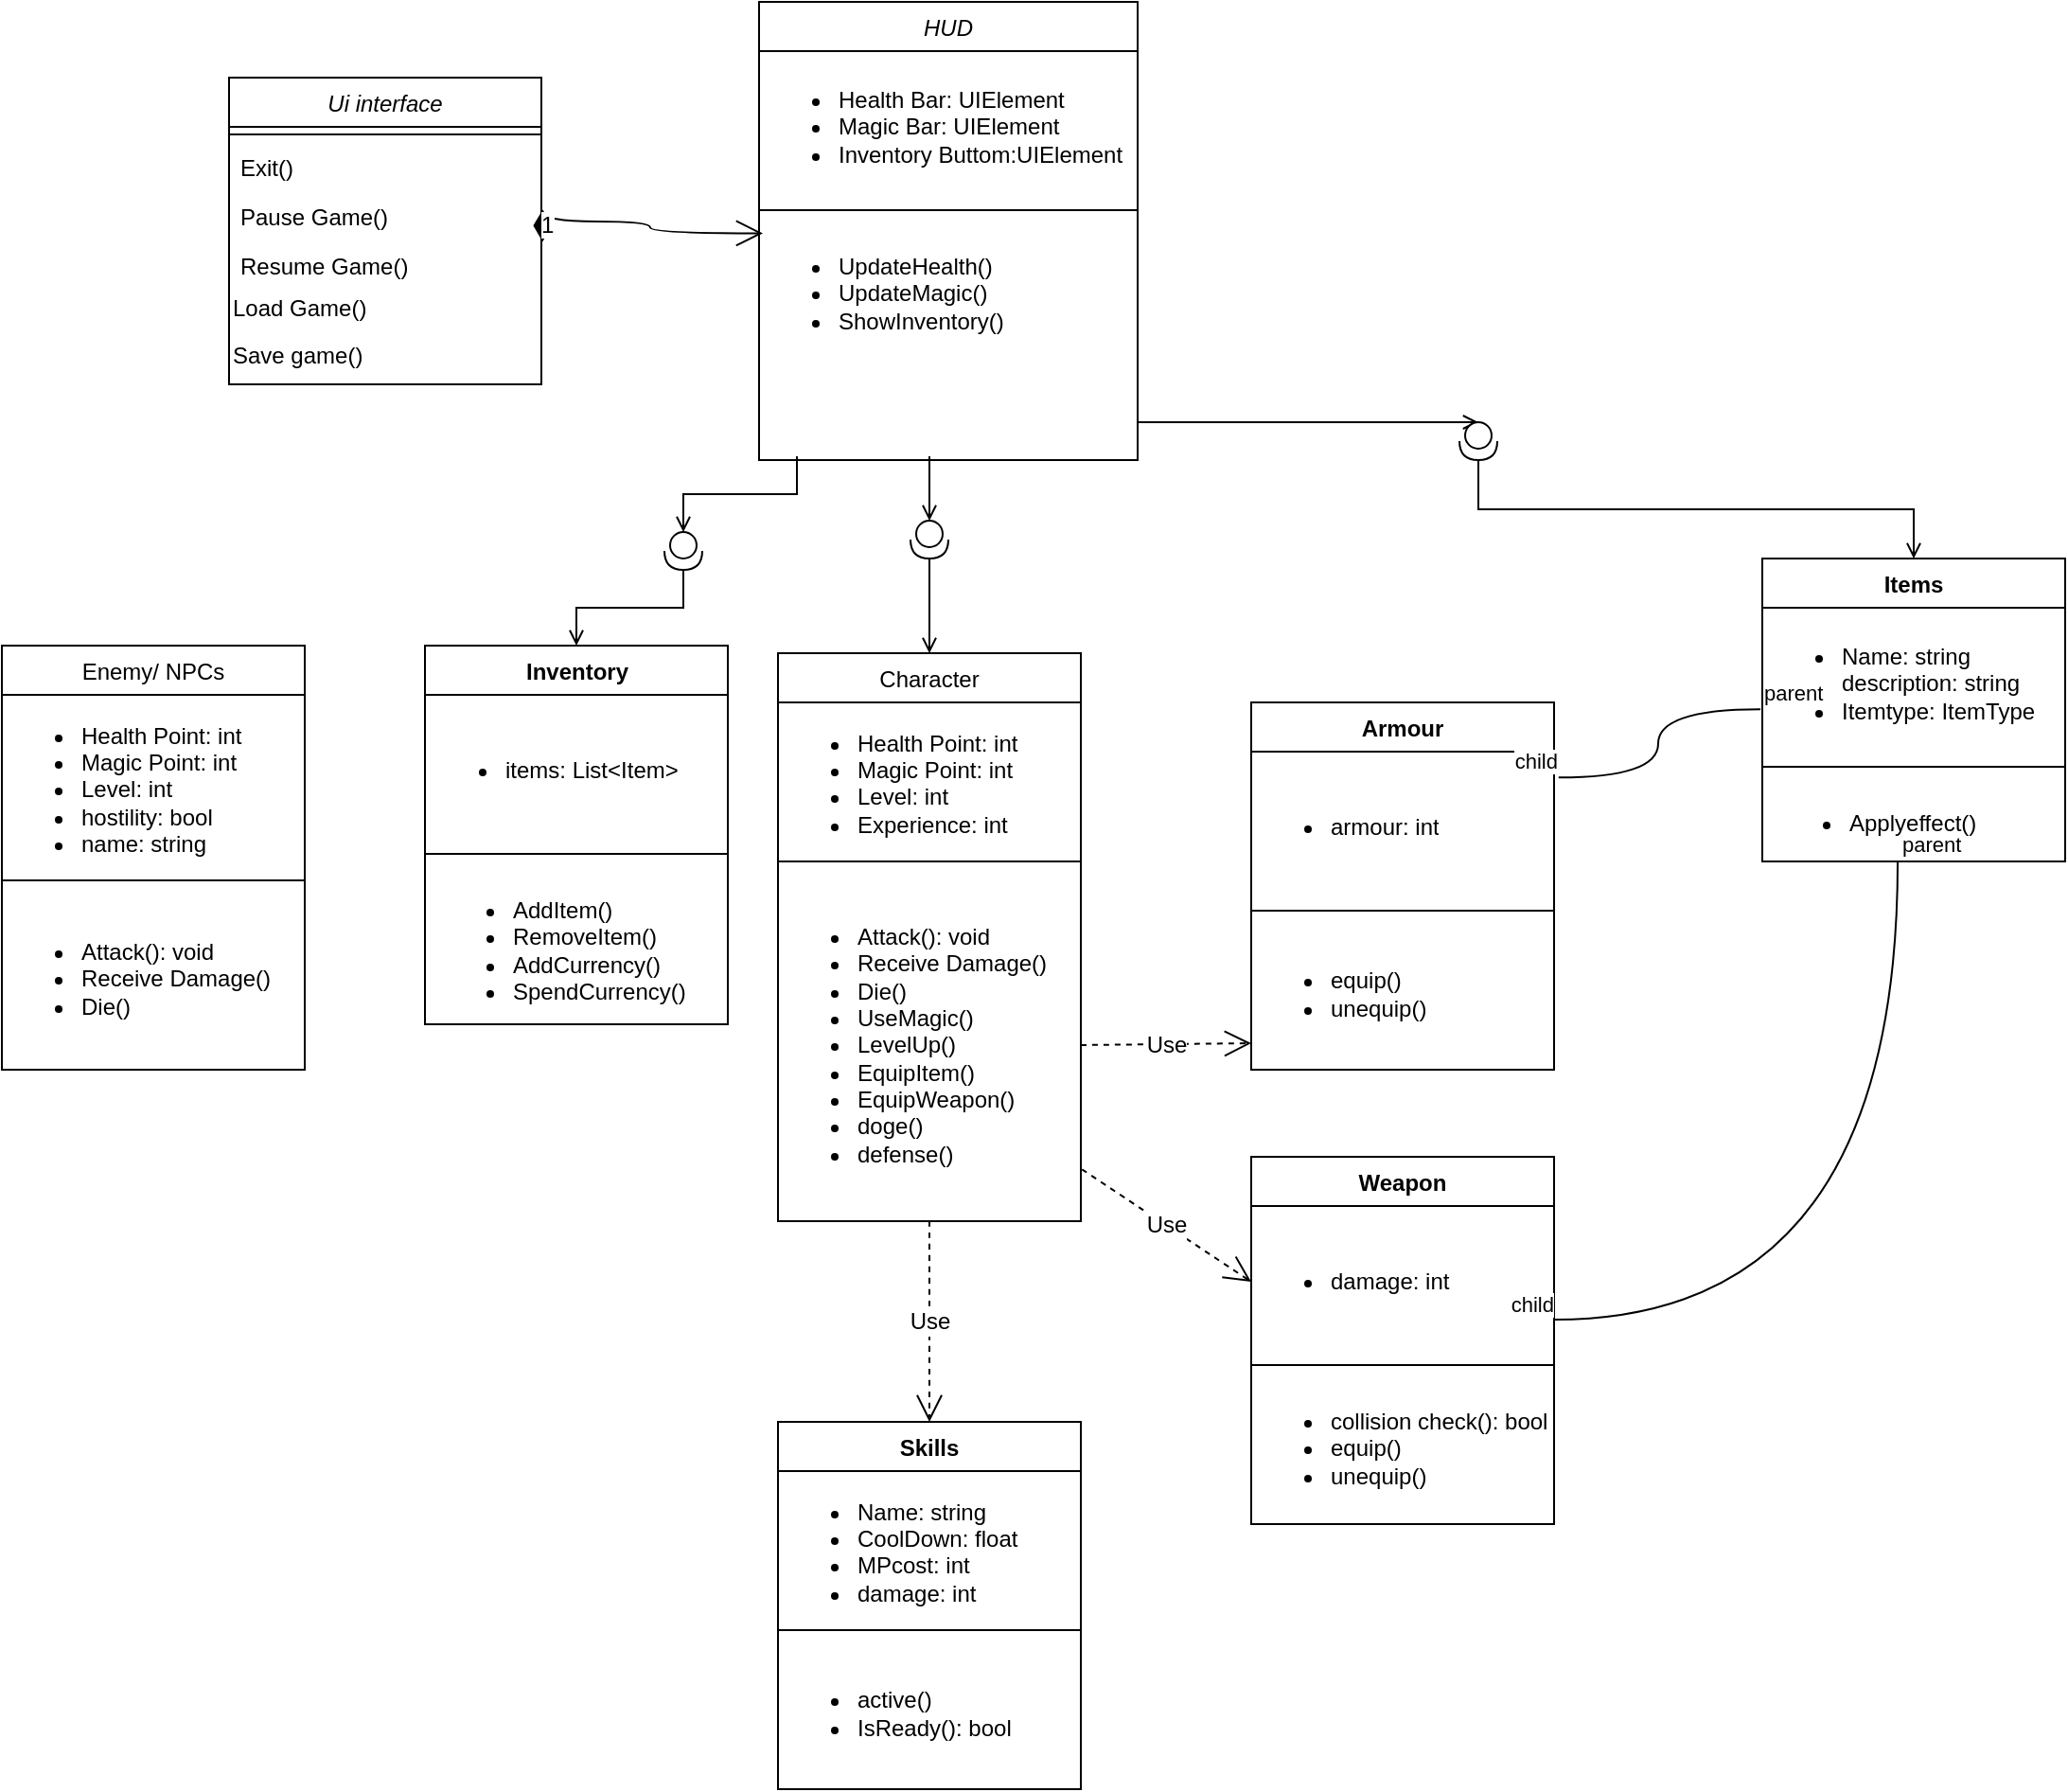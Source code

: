 <mxfile version="24.7.7">
  <diagram id="C5RBs43oDa-KdzZeNtuy" name="Page-1">
    <mxGraphModel dx="1952" dy="1292" grid="1" gridSize="10" guides="1" tooltips="1" connect="1" arrows="1" fold="1" page="1" pageScale="1" pageWidth="827" pageHeight="1169" math="0" shadow="0">
      <root>
        <mxCell id="WIyWlLk6GJQsqaUBKTNV-0" />
        <mxCell id="WIyWlLk6GJQsqaUBKTNV-1" parent="WIyWlLk6GJQsqaUBKTNV-0" />
        <mxCell id="zkfFHV4jXpPFQw0GAbJ--0" value="Ui interface" style="swimlane;fontStyle=2;align=center;verticalAlign=top;childLayout=stackLayout;horizontal=1;startSize=26;horizontalStack=0;resizeParent=1;resizeLast=0;collapsible=1;marginBottom=0;rounded=0;shadow=0;strokeWidth=1;" parent="WIyWlLk6GJQsqaUBKTNV-1" vertex="1">
          <mxGeometry x="230" y="110" width="165" height="162" as="geometry">
            <mxRectangle x="230" y="140" width="160" height="26" as="alternateBounds" />
          </mxGeometry>
        </mxCell>
        <mxCell id="zkfFHV4jXpPFQw0GAbJ--4" value="" style="line;html=1;strokeWidth=1;align=left;verticalAlign=middle;spacingTop=-1;spacingLeft=3;spacingRight=3;rotatable=0;labelPosition=right;points=[];portConstraint=eastwest;" parent="zkfFHV4jXpPFQw0GAbJ--0" vertex="1">
          <mxGeometry y="26" width="165" height="8" as="geometry" />
        </mxCell>
        <mxCell id="zkfFHV4jXpPFQw0GAbJ--5" value="Exit()" style="text;align=left;verticalAlign=top;spacingLeft=4;spacingRight=4;overflow=hidden;rotatable=0;points=[[0,0.5],[1,0.5]];portConstraint=eastwest;" parent="zkfFHV4jXpPFQw0GAbJ--0" vertex="1">
          <mxGeometry y="34" width="165" height="26" as="geometry" />
        </mxCell>
        <mxCell id="zkfFHV4jXpPFQw0GAbJ--2" value="Pause Game()" style="text;align=left;verticalAlign=top;spacingLeft=4;spacingRight=4;overflow=hidden;rotatable=0;points=[[0,0.5],[1,0.5]];portConstraint=eastwest;rounded=0;shadow=0;html=0;" parent="zkfFHV4jXpPFQw0GAbJ--0" vertex="1">
          <mxGeometry y="60" width="165" height="26" as="geometry" />
        </mxCell>
        <mxCell id="zkfFHV4jXpPFQw0GAbJ--3" value="Resume Game()" style="text;align=left;verticalAlign=top;spacingLeft=4;spacingRight=4;overflow=hidden;rotatable=0;points=[[0,0.5],[1,0.5]];portConstraint=eastwest;rounded=0;shadow=0;html=0;" parent="zkfFHV4jXpPFQw0GAbJ--0" vertex="1">
          <mxGeometry y="86" width="165" height="26" as="geometry" />
        </mxCell>
        <UserObject label="Load Game()" placeholders="1" name="Variable" id="SIWMxVeSozMk9zqkIAL3-12">
          <mxCell style="text;html=1;strokeColor=none;fillColor=none;align=left;verticalAlign=middle;whiteSpace=wrap;overflow=hidden;" parent="zkfFHV4jXpPFQw0GAbJ--0" vertex="1">
            <mxGeometry y="112" width="165" height="20" as="geometry" />
          </mxCell>
        </UserObject>
        <mxCell id="Y8HX50lOdKo4PexZbSxk-19" value="Save game()" style="text;html=1;align=left;verticalAlign=middle;resizable=0;points=[];autosize=1;strokeColor=none;fillColor=none;" parent="zkfFHV4jXpPFQw0GAbJ--0" vertex="1">
          <mxGeometry y="132" width="165" height="30" as="geometry" />
        </mxCell>
        <mxCell id="zkfFHV4jXpPFQw0GAbJ--17" value="Character" style="swimlane;fontStyle=0;align=center;verticalAlign=top;childLayout=stackLayout;horizontal=1;startSize=26;horizontalStack=0;resizeParent=1;resizeLast=0;collapsible=1;marginBottom=0;rounded=0;shadow=0;strokeWidth=1;" parent="WIyWlLk6GJQsqaUBKTNV-1" vertex="1">
          <mxGeometry x="520" y="414" width="160" height="300" as="geometry">
            <mxRectangle x="550" y="140" width="160" height="26" as="alternateBounds" />
          </mxGeometry>
        </mxCell>
        <mxCell id="SIWMxVeSozMk9zqkIAL3-1" value="&lt;ul&gt;&lt;li&gt;Health Point: int&lt;/li&gt;&lt;li&gt;Magic Point: int&lt;/li&gt;&lt;li&gt;Level: int&lt;/li&gt;&lt;li&gt;Experience: int&lt;/li&gt;&lt;/ul&gt;" style="text;strokeColor=none;fillColor=none;html=1;whiteSpace=wrap;verticalAlign=middle;overflow=hidden;" parent="zkfFHV4jXpPFQw0GAbJ--17" vertex="1">
          <mxGeometry y="26" width="160" height="80" as="geometry" />
        </mxCell>
        <mxCell id="zkfFHV4jXpPFQw0GAbJ--23" value="" style="line;html=1;strokeWidth=1;align=left;verticalAlign=middle;spacingTop=-1;spacingLeft=3;spacingRight=3;rotatable=0;labelPosition=right;points=[];portConstraint=eastwest;" parent="zkfFHV4jXpPFQw0GAbJ--17" vertex="1">
          <mxGeometry y="106" width="160" height="8" as="geometry" />
        </mxCell>
        <mxCell id="SIWMxVeSozMk9zqkIAL3-2" value="&lt;ul&gt;&lt;li&gt;Attack(): void&lt;/li&gt;&lt;li&gt;Receive Damage()&lt;/li&gt;&lt;li&gt;Die()&lt;/li&gt;&lt;li&gt;UseMagic()&lt;/li&gt;&lt;li&gt;LevelUp()&lt;/li&gt;&lt;li&gt;EquipItem()&lt;/li&gt;&lt;li&gt;EquipWeapon()&lt;/li&gt;&lt;li&gt;doge()&lt;/li&gt;&lt;li&gt;defense()&lt;/li&gt;&lt;/ul&gt;" style="text;strokeColor=none;fillColor=none;html=1;whiteSpace=wrap;verticalAlign=middle;overflow=hidden;" parent="zkfFHV4jXpPFQw0GAbJ--17" vertex="1">
          <mxGeometry y="114" width="160" height="186" as="geometry" />
        </mxCell>
        <mxCell id="zkfFHV4jXpPFQw0GAbJ--26" value="" style="endArrow=open;shadow=0;strokeWidth=1;rounded=0;curved=0;endFill=1;edgeStyle=elbowEdgeStyle;elbow=vertical;" parent="WIyWlLk6GJQsqaUBKTNV-1" source="Y8HX50lOdKo4PexZbSxk-18" target="zkfFHV4jXpPFQw0GAbJ--17" edge="1">
          <mxGeometry x="0.5" y="41" relative="1" as="geometry">
            <mxPoint x="600" y="310" as="sourcePoint" />
            <mxPoint x="540" y="192" as="targetPoint" />
            <mxPoint x="-40" y="32" as="offset" />
          </mxGeometry>
        </mxCell>
        <mxCell id="Y8HX50lOdKo4PexZbSxk-1" value="Enemy/ NPCs" style="swimlane;fontStyle=0;align=center;verticalAlign=top;childLayout=stackLayout;horizontal=1;startSize=26;horizontalStack=0;resizeParent=1;resizeLast=0;collapsible=1;marginBottom=0;rounded=0;shadow=0;strokeWidth=1;" parent="WIyWlLk6GJQsqaUBKTNV-1" vertex="1">
          <mxGeometry x="110" y="410" width="160" height="224" as="geometry">
            <mxRectangle x="550" y="140" width="160" height="26" as="alternateBounds" />
          </mxGeometry>
        </mxCell>
        <mxCell id="SIWMxVeSozMk9zqkIAL3-15" value="&lt;ul&gt;&lt;li&gt;Health Point: int&lt;/li&gt;&lt;li&gt;Magic Point: int&lt;/li&gt;&lt;li&gt;Level: int&lt;/li&gt;&lt;li&gt;hostility: bool&lt;/li&gt;&lt;li&gt;name: string&lt;/li&gt;&lt;/ul&gt;" style="text;strokeColor=none;fillColor=none;html=1;whiteSpace=wrap;verticalAlign=middle;overflow=hidden;" parent="Y8HX50lOdKo4PexZbSxk-1" vertex="1">
          <mxGeometry y="26" width="160" height="94" as="geometry" />
        </mxCell>
        <mxCell id="Y8HX50lOdKo4PexZbSxk-6" value="" style="line;html=1;strokeWidth=1;align=left;verticalAlign=middle;spacingTop=-1;spacingLeft=3;spacingRight=3;rotatable=0;labelPosition=right;points=[];portConstraint=eastwest;" parent="Y8HX50lOdKo4PexZbSxk-1" vertex="1">
          <mxGeometry y="120" width="160" height="8" as="geometry" />
        </mxCell>
        <mxCell id="SIWMxVeSozMk9zqkIAL3-17" value="&lt;ul&gt;&lt;li&gt;Attack(): void&lt;/li&gt;&lt;li&gt;Receive Damage()&lt;/li&gt;&lt;li&gt;Die()&lt;/li&gt;&lt;/ul&gt;" style="text;strokeColor=none;fillColor=none;html=1;whiteSpace=wrap;verticalAlign=middle;overflow=hidden;" parent="Y8HX50lOdKo4PexZbSxk-1" vertex="1">
          <mxGeometry y="128" width="160" height="96" as="geometry" />
        </mxCell>
        <mxCell id="Y8HX50lOdKo4PexZbSxk-23" value="Items" style="swimlane;fontStyle=1;align=center;verticalAlign=top;childLayout=stackLayout;horizontal=1;startSize=26;horizontalStack=0;resizeParent=1;resizeParentMax=0;resizeLast=0;collapsible=1;marginBottom=0;whiteSpace=wrap;html=1;" parent="WIyWlLk6GJQsqaUBKTNV-1" vertex="1">
          <mxGeometry x="1040" y="364" width="160" height="160" as="geometry" />
        </mxCell>
        <mxCell id="SIWMxVeSozMk9zqkIAL3-20" value="&lt;ul&gt;&lt;li&gt;Name: string&lt;/li&gt;&lt;li&gt;description: string&lt;/li&gt;&lt;li&gt;Itemtype: ItemType&lt;/li&gt;&lt;/ul&gt;" style="text;strokeColor=none;fillColor=none;html=1;whiteSpace=wrap;verticalAlign=middle;overflow=hidden;" parent="Y8HX50lOdKo4PexZbSxk-23" vertex="1">
          <mxGeometry y="26" width="160" height="80" as="geometry" />
        </mxCell>
        <mxCell id="Y8HX50lOdKo4PexZbSxk-25" value="" style="line;strokeWidth=1;fillColor=none;align=left;verticalAlign=middle;spacingTop=-1;spacingLeft=3;spacingRight=3;rotatable=0;labelPosition=right;points=[];portConstraint=eastwest;strokeColor=inherit;" parent="Y8HX50lOdKo4PexZbSxk-23" vertex="1">
          <mxGeometry y="106" width="160" height="8" as="geometry" />
        </mxCell>
        <mxCell id="Y8HX50lOdKo4PexZbSxk-26" value="&lt;ul&gt;&lt;li&gt;Applyeffect()&lt;/li&gt;&lt;/ul&gt;" style="text;strokeColor=none;fillColor=none;align=left;verticalAlign=top;spacingLeft=4;spacingRight=4;overflow=hidden;rotatable=0;points=[[0,0.5],[1,0.5]];portConstraint=eastwest;whiteSpace=wrap;html=1;" parent="Y8HX50lOdKo4PexZbSxk-23" vertex="1">
          <mxGeometry y="114" width="160" height="46" as="geometry" />
        </mxCell>
        <mxCell id="Y8HX50lOdKo4PexZbSxk-27" value="Skills" style="swimlane;fontStyle=1;align=center;verticalAlign=top;childLayout=stackLayout;horizontal=1;startSize=26;horizontalStack=0;resizeParent=1;resizeParentMax=0;resizeLast=0;collapsible=1;marginBottom=0;whiteSpace=wrap;html=1;" parent="WIyWlLk6GJQsqaUBKTNV-1" vertex="1">
          <mxGeometry x="520" y="820" width="160" height="194" as="geometry" />
        </mxCell>
        <mxCell id="SIWMxVeSozMk9zqkIAL3-18" value="&lt;ul&gt;&lt;li&gt;Name: string&lt;/li&gt;&lt;li&gt;CoolDown: float&lt;/li&gt;&lt;li&gt;MPcost: int&lt;/li&gt;&lt;li&gt;damage: int&lt;/li&gt;&lt;/ul&gt;" style="text;strokeColor=none;fillColor=none;html=1;whiteSpace=wrap;verticalAlign=middle;overflow=hidden;" parent="Y8HX50lOdKo4PexZbSxk-27" vertex="1">
          <mxGeometry y="26" width="160" height="80" as="geometry" />
        </mxCell>
        <mxCell id="Y8HX50lOdKo4PexZbSxk-29" value="" style="line;strokeWidth=1;fillColor=none;align=left;verticalAlign=middle;spacingTop=-1;spacingLeft=3;spacingRight=3;rotatable=0;labelPosition=right;points=[];portConstraint=eastwest;strokeColor=inherit;" parent="Y8HX50lOdKo4PexZbSxk-27" vertex="1">
          <mxGeometry y="106" width="160" height="8" as="geometry" />
        </mxCell>
        <mxCell id="SIWMxVeSozMk9zqkIAL3-19" value="&lt;ul&gt;&lt;li&gt;active()&lt;/li&gt;&lt;li&gt;IsReady(): bool&lt;/li&gt;&lt;/ul&gt;" style="text;strokeColor=none;fillColor=none;html=1;whiteSpace=wrap;verticalAlign=middle;overflow=hidden;" parent="Y8HX50lOdKo4PexZbSxk-27" vertex="1">
          <mxGeometry y="114" width="160" height="80" as="geometry" />
        </mxCell>
        <mxCell id="Y8HX50lOdKo4PexZbSxk-31" value="Weapon" style="swimlane;fontStyle=1;align=center;verticalAlign=top;childLayout=stackLayout;horizontal=1;startSize=26;horizontalStack=0;resizeParent=1;resizeParentMax=0;resizeLast=0;collapsible=1;marginBottom=0;whiteSpace=wrap;html=1;" parent="WIyWlLk6GJQsqaUBKTNV-1" vertex="1">
          <mxGeometry x="770" y="680" width="160" height="194" as="geometry" />
        </mxCell>
        <mxCell id="SIWMxVeSozMk9zqkIAL3-22" value="&lt;ul&gt;&lt;li&gt;damage: int&lt;/li&gt;&lt;/ul&gt;" style="text;strokeColor=none;fillColor=none;html=1;whiteSpace=wrap;verticalAlign=middle;overflow=hidden;" parent="Y8HX50lOdKo4PexZbSxk-31" vertex="1">
          <mxGeometry y="26" width="160" height="80" as="geometry" />
        </mxCell>
        <mxCell id="Y8HX50lOdKo4PexZbSxk-33" value="" style="line;strokeWidth=1;fillColor=none;align=left;verticalAlign=middle;spacingTop=-1;spacingLeft=3;spacingRight=3;rotatable=0;labelPosition=right;points=[];portConstraint=eastwest;strokeColor=inherit;" parent="Y8HX50lOdKo4PexZbSxk-31" vertex="1">
          <mxGeometry y="106" width="160" height="8" as="geometry" />
        </mxCell>
        <mxCell id="SIWMxVeSozMk9zqkIAL3-23" value="&lt;ul&gt;&lt;li&gt;collision check(): bool&lt;/li&gt;&lt;li&gt;equip()&lt;/li&gt;&lt;li&gt;unequip()&lt;/li&gt;&lt;/ul&gt;" style="text;strokeColor=none;fillColor=none;html=1;whiteSpace=wrap;verticalAlign=middle;overflow=hidden;" parent="Y8HX50lOdKo4PexZbSxk-31" vertex="1">
          <mxGeometry y="114" width="160" height="80" as="geometry" />
        </mxCell>
        <mxCell id="SIWMxVeSozMk9zqkIAL3-32" value="Armour" style="swimlane;fontStyle=1;align=center;verticalAlign=top;childLayout=stackLayout;horizontal=1;startSize=26;horizontalStack=0;resizeParent=1;resizeParentMax=0;resizeLast=0;collapsible=1;marginBottom=0;whiteSpace=wrap;html=1;" parent="WIyWlLk6GJQsqaUBKTNV-1" vertex="1">
          <mxGeometry x="770" y="440" width="160" height="194" as="geometry" />
        </mxCell>
        <mxCell id="SIWMxVeSozMk9zqkIAL3-33" value="&lt;ul&gt;&lt;li&gt;armour: int&lt;/li&gt;&lt;/ul&gt;" style="text;strokeColor=none;fillColor=none;html=1;whiteSpace=wrap;verticalAlign=middle;overflow=hidden;" parent="SIWMxVeSozMk9zqkIAL3-32" vertex="1">
          <mxGeometry y="26" width="160" height="80" as="geometry" />
        </mxCell>
        <mxCell id="SIWMxVeSozMk9zqkIAL3-34" value="" style="line;strokeWidth=1;fillColor=none;align=left;verticalAlign=middle;spacingTop=-1;spacingLeft=3;spacingRight=3;rotatable=0;labelPosition=right;points=[];portConstraint=eastwest;strokeColor=inherit;" parent="SIWMxVeSozMk9zqkIAL3-32" vertex="1">
          <mxGeometry y="106" width="160" height="8" as="geometry" />
        </mxCell>
        <mxCell id="SIWMxVeSozMk9zqkIAL3-35" value="&lt;ul&gt;&lt;li&gt;equip()&lt;/li&gt;&lt;li&gt;unequip()&lt;/li&gt;&lt;/ul&gt;" style="text;strokeColor=none;fillColor=none;html=1;whiteSpace=wrap;verticalAlign=middle;overflow=hidden;" parent="SIWMxVeSozMk9zqkIAL3-32" vertex="1">
          <mxGeometry y="114" width="160" height="80" as="geometry" />
        </mxCell>
        <mxCell id="SIWMxVeSozMk9zqkIAL3-44" value="Inventory" style="swimlane;fontStyle=1;align=center;verticalAlign=top;childLayout=stackLayout;horizontal=1;startSize=26;horizontalStack=0;resizeParent=1;resizeParentMax=0;resizeLast=0;collapsible=1;marginBottom=0;whiteSpace=wrap;html=1;" parent="WIyWlLk6GJQsqaUBKTNV-1" vertex="1">
          <mxGeometry x="333.5" y="410" width="160" height="200" as="geometry" />
        </mxCell>
        <mxCell id="SIWMxVeSozMk9zqkIAL3-45" value="&lt;ul&gt;&lt;li&gt;items: List&amp;lt;Item&amp;gt;&lt;/li&gt;&lt;/ul&gt;" style="text;strokeColor=none;fillColor=none;html=1;whiteSpace=wrap;verticalAlign=middle;overflow=hidden;" parent="SIWMxVeSozMk9zqkIAL3-44" vertex="1">
          <mxGeometry y="26" width="160" height="80" as="geometry" />
        </mxCell>
        <mxCell id="SIWMxVeSozMk9zqkIAL3-46" value="" style="line;strokeWidth=1;fillColor=none;align=left;verticalAlign=middle;spacingTop=-1;spacingLeft=3;spacingRight=3;rotatable=0;labelPosition=right;points=[];portConstraint=eastwest;strokeColor=inherit;" parent="SIWMxVeSozMk9zqkIAL3-44" vertex="1">
          <mxGeometry y="106" width="160" height="8" as="geometry" />
        </mxCell>
        <mxCell id="SIWMxVeSozMk9zqkIAL3-47" value="&lt;ul&gt;&lt;li&gt;AddItem()&lt;/li&gt;&lt;li&gt;RemoveItem()&lt;/li&gt;&lt;li&gt;AddCurrency()&lt;/li&gt;&lt;li&gt;SpendCurrency()&lt;/li&gt;&lt;/ul&gt;" style="text;strokeColor=none;fillColor=none;align=left;verticalAlign=top;spacingLeft=4;spacingRight=4;overflow=hidden;rotatable=0;points=[[0,0.5],[1,0.5]];portConstraint=eastwest;whiteSpace=wrap;html=1;" parent="SIWMxVeSozMk9zqkIAL3-44" vertex="1">
          <mxGeometry y="114" width="160" height="86" as="geometry" />
        </mxCell>
        <mxCell id="SIWMxVeSozMk9zqkIAL3-48" value="HUD" style="swimlane;fontStyle=2;align=center;verticalAlign=top;childLayout=stackLayout;horizontal=1;startSize=26;horizontalStack=0;resizeParent=1;resizeLast=0;collapsible=1;marginBottom=0;rounded=0;shadow=0;strokeWidth=1;" parent="WIyWlLk6GJQsqaUBKTNV-1" vertex="1">
          <mxGeometry x="510" y="70" width="200" height="242" as="geometry">
            <mxRectangle x="230" y="140" width="160" height="26" as="alternateBounds" />
          </mxGeometry>
        </mxCell>
        <mxCell id="SIWMxVeSozMk9zqkIAL3-55" value="&lt;ul&gt;&lt;li&gt;&lt;span style=&quot;background-color: initial;&quot;&gt;Health Bar: UIElement&lt;/span&gt;&lt;/li&gt;&lt;li&gt;Magic Bar: UIElement&lt;/li&gt;&lt;li&gt;Inventory Buttom:UIElement&lt;/li&gt;&lt;/ul&gt;" style="text;strokeColor=none;fillColor=none;html=1;whiteSpace=wrap;verticalAlign=middle;overflow=hidden;" parent="SIWMxVeSozMk9zqkIAL3-48" vertex="1">
          <mxGeometry y="26" width="200" height="80" as="geometry" />
        </mxCell>
        <mxCell id="SIWMxVeSozMk9zqkIAL3-49" value="" style="line;html=1;strokeWidth=1;align=left;verticalAlign=middle;spacingTop=-1;spacingLeft=3;spacingRight=3;rotatable=0;labelPosition=right;points=[];portConstraint=eastwest;" parent="SIWMxVeSozMk9zqkIAL3-48" vertex="1">
          <mxGeometry y="106" width="200" height="8" as="geometry" />
        </mxCell>
        <mxCell id="SIWMxVeSozMk9zqkIAL3-56" value="&lt;ul&gt;&lt;li&gt;UpdateHealth()&lt;/li&gt;&lt;li&gt;UpdateMagic()&lt;/li&gt;&lt;li&gt;ShowInventory()&lt;/li&gt;&lt;/ul&gt;" style="text;strokeColor=none;fillColor=none;html=1;whiteSpace=wrap;verticalAlign=middle;overflow=hidden;" parent="SIWMxVeSozMk9zqkIAL3-48" vertex="1">
          <mxGeometry y="114" width="200" height="80" as="geometry" />
        </mxCell>
        <mxCell id="qiCvtsEVEO0x6pYx18os-0" value="" style="endArrow=none;html=1;edgeStyle=orthogonalEdgeStyle;rounded=0;fontSize=12;startSize=8;endSize=8;curved=1;entryX=1;entryY=0.75;entryDx=0;entryDy=0;exitX=0.447;exitY=0.998;exitDx=0;exitDy=0;exitPerimeter=0;" edge="1" parent="WIyWlLk6GJQsqaUBKTNV-1" source="Y8HX50lOdKo4PexZbSxk-26" target="SIWMxVeSozMk9zqkIAL3-22">
          <mxGeometry relative="1" as="geometry">
            <mxPoint x="810" y="480" as="sourcePoint" />
            <mxPoint x="1000" y="460" as="targetPoint" />
          </mxGeometry>
        </mxCell>
        <mxCell id="qiCvtsEVEO0x6pYx18os-1" value="parent" style="edgeLabel;resizable=0;html=1;align=left;verticalAlign=bottom;" connectable="0" vertex="1" parent="qiCvtsEVEO0x6pYx18os-0">
          <mxGeometry x="-1" relative="1" as="geometry" />
        </mxCell>
        <mxCell id="qiCvtsEVEO0x6pYx18os-2" value="child" style="edgeLabel;resizable=0;html=1;align=right;verticalAlign=bottom;" connectable="0" vertex="1" parent="qiCvtsEVEO0x6pYx18os-0">
          <mxGeometry x="1" relative="1" as="geometry" />
        </mxCell>
        <mxCell id="qiCvtsEVEO0x6pYx18os-3" value="" style="endArrow=none;html=1;edgeStyle=orthogonalEdgeStyle;rounded=0;fontSize=12;startSize=8;endSize=8;curved=1;exitX=-0.006;exitY=0.671;exitDx=0;exitDy=0;exitPerimeter=0;entryX=1.015;entryY=0.171;entryDx=0;entryDy=0;entryPerimeter=0;" edge="1" parent="WIyWlLk6GJQsqaUBKTNV-1" source="SIWMxVeSozMk9zqkIAL3-20" target="SIWMxVeSozMk9zqkIAL3-33">
          <mxGeometry relative="1" as="geometry">
            <mxPoint x="810" y="580" as="sourcePoint" />
            <mxPoint x="970" y="580" as="targetPoint" />
          </mxGeometry>
        </mxCell>
        <mxCell id="qiCvtsEVEO0x6pYx18os-4" value="parent" style="edgeLabel;resizable=0;html=1;align=left;verticalAlign=bottom;" connectable="0" vertex="1" parent="qiCvtsEVEO0x6pYx18os-3">
          <mxGeometry x="-1" relative="1" as="geometry" />
        </mxCell>
        <mxCell id="qiCvtsEVEO0x6pYx18os-5" value="child" style="edgeLabel;resizable=0;html=1;align=right;verticalAlign=bottom;" connectable="0" vertex="1" parent="qiCvtsEVEO0x6pYx18os-3">
          <mxGeometry x="1" relative="1" as="geometry" />
        </mxCell>
        <mxCell id="qiCvtsEVEO0x6pYx18os-9" value="" style="endArrow=open;shadow=0;strokeWidth=1;rounded=0;curved=0;endFill=1;edgeStyle=elbowEdgeStyle;elbow=vertical;" edge="1" parent="WIyWlLk6GJQsqaUBKTNV-1" target="Y8HX50lOdKo4PexZbSxk-18">
          <mxGeometry x="0.5" y="41" relative="1" as="geometry">
            <mxPoint x="600" y="310" as="sourcePoint" />
            <mxPoint x="600" y="414" as="targetPoint" />
            <mxPoint x="-40" y="32" as="offset" />
          </mxGeometry>
        </mxCell>
        <mxCell id="Y8HX50lOdKo4PexZbSxk-18" value="" style="shape=providedRequiredInterface;html=1;verticalLabelPosition=bottom;sketch=0;rotation=90;" parent="WIyWlLk6GJQsqaUBKTNV-1" vertex="1">
          <mxGeometry x="590" y="344" width="20" height="20" as="geometry" />
        </mxCell>
        <mxCell id="qiCvtsEVEO0x6pYx18os-10" value="1" style="endArrow=open;html=1;endSize=12;startArrow=diamondThin;startSize=14;startFill=1;edgeStyle=orthogonalEdgeStyle;align=left;verticalAlign=bottom;rounded=0;fontSize=12;curved=1;exitX=1.004;exitY=0.026;exitDx=0;exitDy=0;exitPerimeter=0;entryX=0.01;entryY=0.103;entryDx=0;entryDy=0;entryPerimeter=0;" edge="1" parent="WIyWlLk6GJQsqaUBKTNV-1" source="zkfFHV4jXpPFQw0GAbJ--3" target="SIWMxVeSozMk9zqkIAL3-56">
          <mxGeometry x="-1" y="3" relative="1" as="geometry">
            <mxPoint x="480" y="250" as="sourcePoint" />
            <mxPoint x="640" y="250" as="targetPoint" />
          </mxGeometry>
        </mxCell>
        <mxCell id="qiCvtsEVEO0x6pYx18os-11" value="" style="endArrow=open;shadow=0;strokeWidth=1;rounded=0;curved=0;endFill=1;edgeStyle=elbowEdgeStyle;elbow=vertical;entryX=0.5;entryY=0;entryDx=0;entryDy=0;" edge="1" parent="WIyWlLk6GJQsqaUBKTNV-1" source="qiCvtsEVEO0x6pYx18os-12" target="Y8HX50lOdKo4PexZbSxk-23">
          <mxGeometry x="0.5" y="41" relative="1" as="geometry">
            <mxPoint x="670" y="310" as="sourcePoint" />
            <mxPoint x="610" y="424" as="targetPoint" />
            <mxPoint x="-40" y="32" as="offset" />
          </mxGeometry>
        </mxCell>
        <mxCell id="qiCvtsEVEO0x6pYx18os-13" value="" style="endArrow=open;shadow=0;strokeWidth=1;rounded=0;curved=0;endFill=1;edgeStyle=elbowEdgeStyle;elbow=vertical;entryX=0;entryY=0.5;entryDx=0;entryDy=0;entryPerimeter=0;" edge="1" parent="WIyWlLk6GJQsqaUBKTNV-1" target="qiCvtsEVEO0x6pYx18os-12">
          <mxGeometry x="0.5" y="41" relative="1" as="geometry">
            <mxPoint x="710" y="292" as="sourcePoint" />
            <mxPoint x="810" y="410" as="targetPoint" />
            <mxPoint x="-40" y="32" as="offset" />
          </mxGeometry>
        </mxCell>
        <mxCell id="qiCvtsEVEO0x6pYx18os-12" value="" style="shape=providedRequiredInterface;html=1;verticalLabelPosition=bottom;sketch=0;rotation=90;" vertex="1" parent="WIyWlLk6GJQsqaUBKTNV-1">
          <mxGeometry x="880" y="292" width="20" height="20" as="geometry" />
        </mxCell>
        <mxCell id="qiCvtsEVEO0x6pYx18os-14" value="" style="endArrow=open;shadow=0;strokeWidth=1;rounded=0;curved=0;endFill=1;edgeStyle=elbowEdgeStyle;elbow=vertical;entryX=0.5;entryY=0;entryDx=0;entryDy=0;" edge="1" parent="WIyWlLk6GJQsqaUBKTNV-1" source="qiCvtsEVEO0x6pYx18os-15" target="SIWMxVeSozMk9zqkIAL3-44">
          <mxGeometry x="0.5" y="41" relative="1" as="geometry">
            <mxPoint x="530" y="310" as="sourcePoint" />
            <mxPoint x="800" y="360" as="targetPoint" />
            <mxPoint x="-40" y="32" as="offset" />
          </mxGeometry>
        </mxCell>
        <mxCell id="qiCvtsEVEO0x6pYx18os-16" value="" style="endArrow=open;shadow=0;strokeWidth=1;rounded=0;curved=0;endFill=1;edgeStyle=elbowEdgeStyle;elbow=vertical;entryX=0;entryY=0.5;entryDx=0;entryDy=0;entryPerimeter=0;" edge="1" parent="WIyWlLk6GJQsqaUBKTNV-1" target="qiCvtsEVEO0x6pYx18os-15">
          <mxGeometry x="0.5" y="41" relative="1" as="geometry">
            <mxPoint x="530" y="310" as="sourcePoint" />
            <mxPoint x="414" y="410" as="targetPoint" />
            <mxPoint x="-40" y="32" as="offset" />
          </mxGeometry>
        </mxCell>
        <mxCell id="qiCvtsEVEO0x6pYx18os-15" value="" style="shape=providedRequiredInterface;html=1;verticalLabelPosition=bottom;sketch=0;rotation=90;" vertex="1" parent="WIyWlLk6GJQsqaUBKTNV-1">
          <mxGeometry x="460" y="350" width="20" height="20" as="geometry" />
        </mxCell>
        <mxCell id="qiCvtsEVEO0x6pYx18os-17" value="Use" style="endArrow=open;endSize=12;dashed=1;html=1;rounded=0;fontSize=12;curved=1;exitX=0.5;exitY=1;exitDx=0;exitDy=0;entryX=0.5;entryY=0;entryDx=0;entryDy=0;" edge="1" parent="WIyWlLk6GJQsqaUBKTNV-1" source="SIWMxVeSozMk9zqkIAL3-2" target="Y8HX50lOdKo4PexZbSxk-27">
          <mxGeometry width="160" relative="1" as="geometry">
            <mxPoint x="490" y="570" as="sourcePoint" />
            <mxPoint x="650" y="570" as="targetPoint" />
          </mxGeometry>
        </mxCell>
        <mxCell id="qiCvtsEVEO0x6pYx18os-18" value="Use" style="endArrow=open;endSize=12;dashed=1;html=1;rounded=0;fontSize=12;curved=1;exitX=1.004;exitY=0.853;exitDx=0;exitDy=0;entryX=0;entryY=0.5;entryDx=0;entryDy=0;exitPerimeter=0;" edge="1" parent="WIyWlLk6GJQsqaUBKTNV-1" source="SIWMxVeSozMk9zqkIAL3-2" target="SIWMxVeSozMk9zqkIAL3-22">
          <mxGeometry width="160" relative="1" as="geometry">
            <mxPoint x="610" y="724" as="sourcePoint" />
            <mxPoint x="610" y="830" as="targetPoint" />
          </mxGeometry>
        </mxCell>
        <mxCell id="qiCvtsEVEO0x6pYx18os-19" value="Use" style="endArrow=open;endSize=12;dashed=1;html=1;rounded=0;fontSize=12;curved=1;exitX=1;exitY=0.5;exitDx=0;exitDy=0;" edge="1" parent="WIyWlLk6GJQsqaUBKTNV-1" source="SIWMxVeSozMk9zqkIAL3-2">
          <mxGeometry width="160" relative="1" as="geometry">
            <mxPoint x="620" y="734" as="sourcePoint" />
            <mxPoint x="770" y="620" as="targetPoint" />
          </mxGeometry>
        </mxCell>
      </root>
    </mxGraphModel>
  </diagram>
</mxfile>
